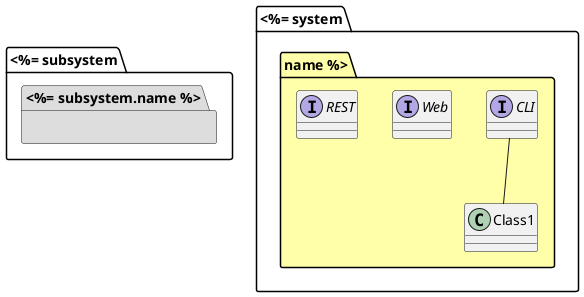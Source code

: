 @startuml

package "<%= subsystem.name %>" #dddddd {}


package "<%= system.name %>"  #ffffaa {
  interface "CLI"
  interface "Web"
  interface "REST"

  class "Class1" {

  }

}
"CLI" -- "Class1"

@enduml
